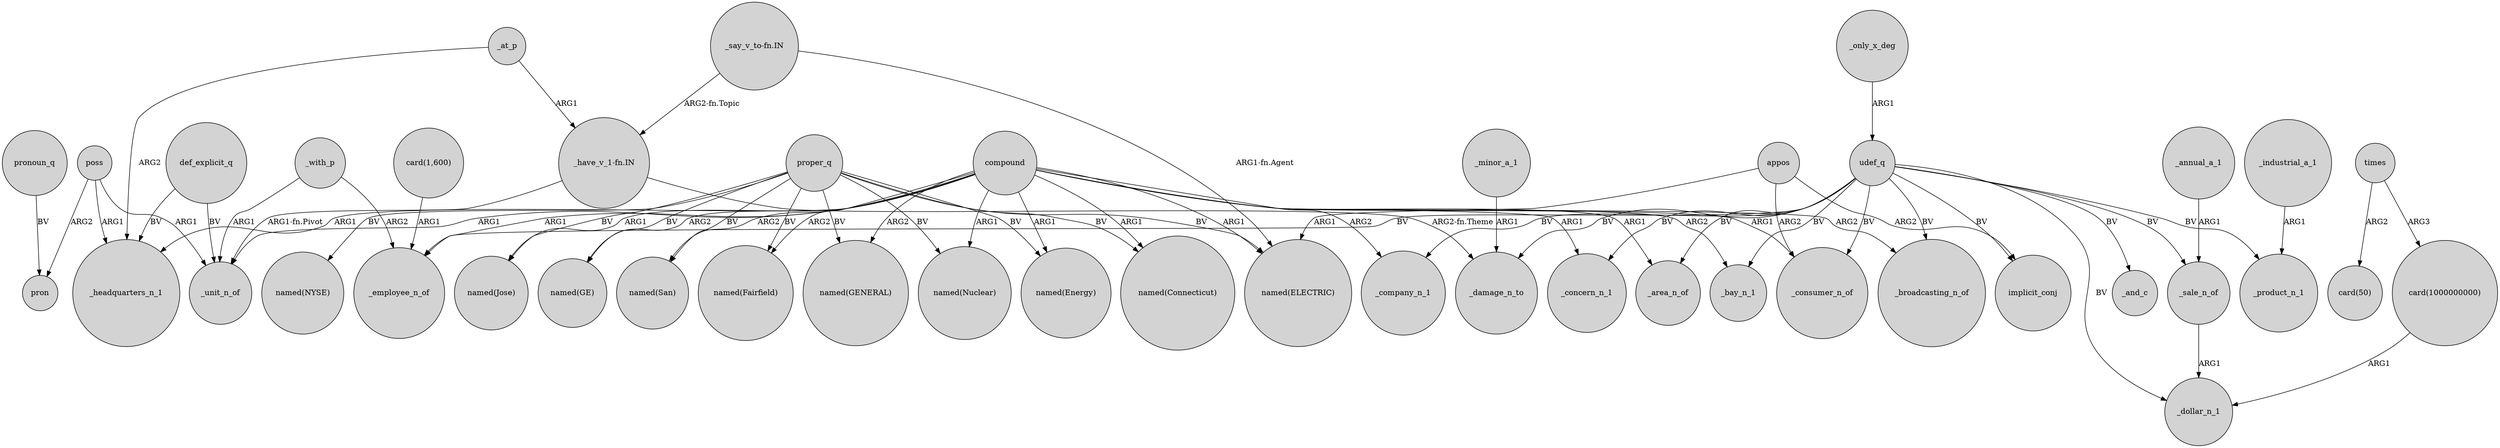 digraph {
	node [shape=circle style=filled]
	udef_q -> _broadcasting_n_of [label=BV]
	times -> "card(50)" [label=ARG2]
	_only_x_deg -> udef_q [label=ARG1]
	compound -> _broadcasting_n_of [label=ARG2]
	_with_p -> _unit_n_of [label=ARG1]
	poss -> pron [label=ARG2]
	_at_p -> "_have_v_1-fn.IN" [label=ARG1]
	compound -> "named(GE)" [label=ARG2]
	udef_q -> _employee_n_of [label=BV]
	compound -> "named(San)" [label=ARG2]
	def_explicit_q -> _unit_n_of [label=BV]
	compound -> _unit_n_of [label=ARG1]
	appos -> _consumer_n_of [label=ARG2]
	proper_q -> "named(Jose)" [label=BV]
	proper_q -> "named(ELECTRIC)" [label=BV]
	compound -> _company_n_1 [label=ARG2]
	proper_q -> "named(GE)" [label=BV]
	"_say_v_to-fn.IN" -> "named(ELECTRIC)" [label="ARG1-fn.Agent"]
	_with_p -> _employee_n_of [label=ARG2]
	compound -> _headquarters_n_1 [label=ARG1]
	compound -> _consumer_n_of [label=ARG1]
	compound -> _employee_n_of [label=ARG1]
	compound -> _bay_n_1 [label=ARG2]
	appos -> implicit_conj [label=ARG2]
	"_have_v_1-fn.IN" -> _unit_n_of [label="ARG1-fn.Pivot"]
	compound -> "named(Jose)" [label=ARG1]
	compound -> "named(ELECTRIC)" [label=ARG1]
	udef_q -> implicit_conj [label=BV]
	proper_q -> "named(GENERAL)" [label=BV]
	proper_q -> "named(Energy)" [label=BV]
	times -> "card(1000000000)" [label=ARG3]
	_industrial_a_1 -> _product_n_1 [label=ARG1]
	proper_q -> "named(NYSE)" [label=BV]
	_annual_a_1 -> _sale_n_of [label=ARG1]
	compound -> "named(GENERAL)" [label=ARG2]
	pronoun_q -> pron [label=BV]
	compound -> "named(Energy)" [label=ARG1]
	poss -> _unit_n_of [label=ARG1]
	udef_q -> _concern_n_1 [label=BV]
	udef_q -> _damage_n_to [label=BV]
	proper_q -> "named(Nuclear)" [label=BV]
	"_have_v_1-fn.IN" -> _damage_n_to [label="ARG2-fn.Theme"]
	udef_q -> _consumer_n_of [label=BV]
	appos -> "named(ELECTRIC)" [label=ARG1]
	compound -> "named(Fairfield)" [label=ARG2]
	udef_q -> _sale_n_of [label=BV]
	"_say_v_to-fn.IN" -> "_have_v_1-fn.IN" [label="ARG2-fn.Topic"]
	udef_q -> _product_n_1 [label=BV]
	"card(1,600)" -> _employee_n_of [label=ARG1]
	def_explicit_q -> _headquarters_n_1 [label=BV]
	proper_q -> "named(Connecticut)" [label=BV]
	_minor_a_1 -> _damage_n_to [label=ARG1]
	proper_q -> "named(San)" [label=BV]
	_at_p -> _headquarters_n_1 [label=ARG2]
	"card(1000000000)" -> _dollar_n_1 [label=ARG1]
	compound -> "named(Nuclear)" [label=ARG1]
	udef_q -> _and_c [label=BV]
	udef_q -> _area_n_of [label=BV]
	compound -> _area_n_of [label=ARG1]
	proper_q -> "named(Fairfield)" [label=BV]
	compound -> _concern_n_1 [label=ARG1]
	udef_q -> _company_n_1 [label=BV]
	udef_q -> _bay_n_1 [label=BV]
	udef_q -> _dollar_n_1 [label=BV]
	compound -> "named(Connecticut)" [label=ARG1]
	_sale_n_of -> _dollar_n_1 [label=ARG1]
	poss -> _headquarters_n_1 [label=ARG1]
}
